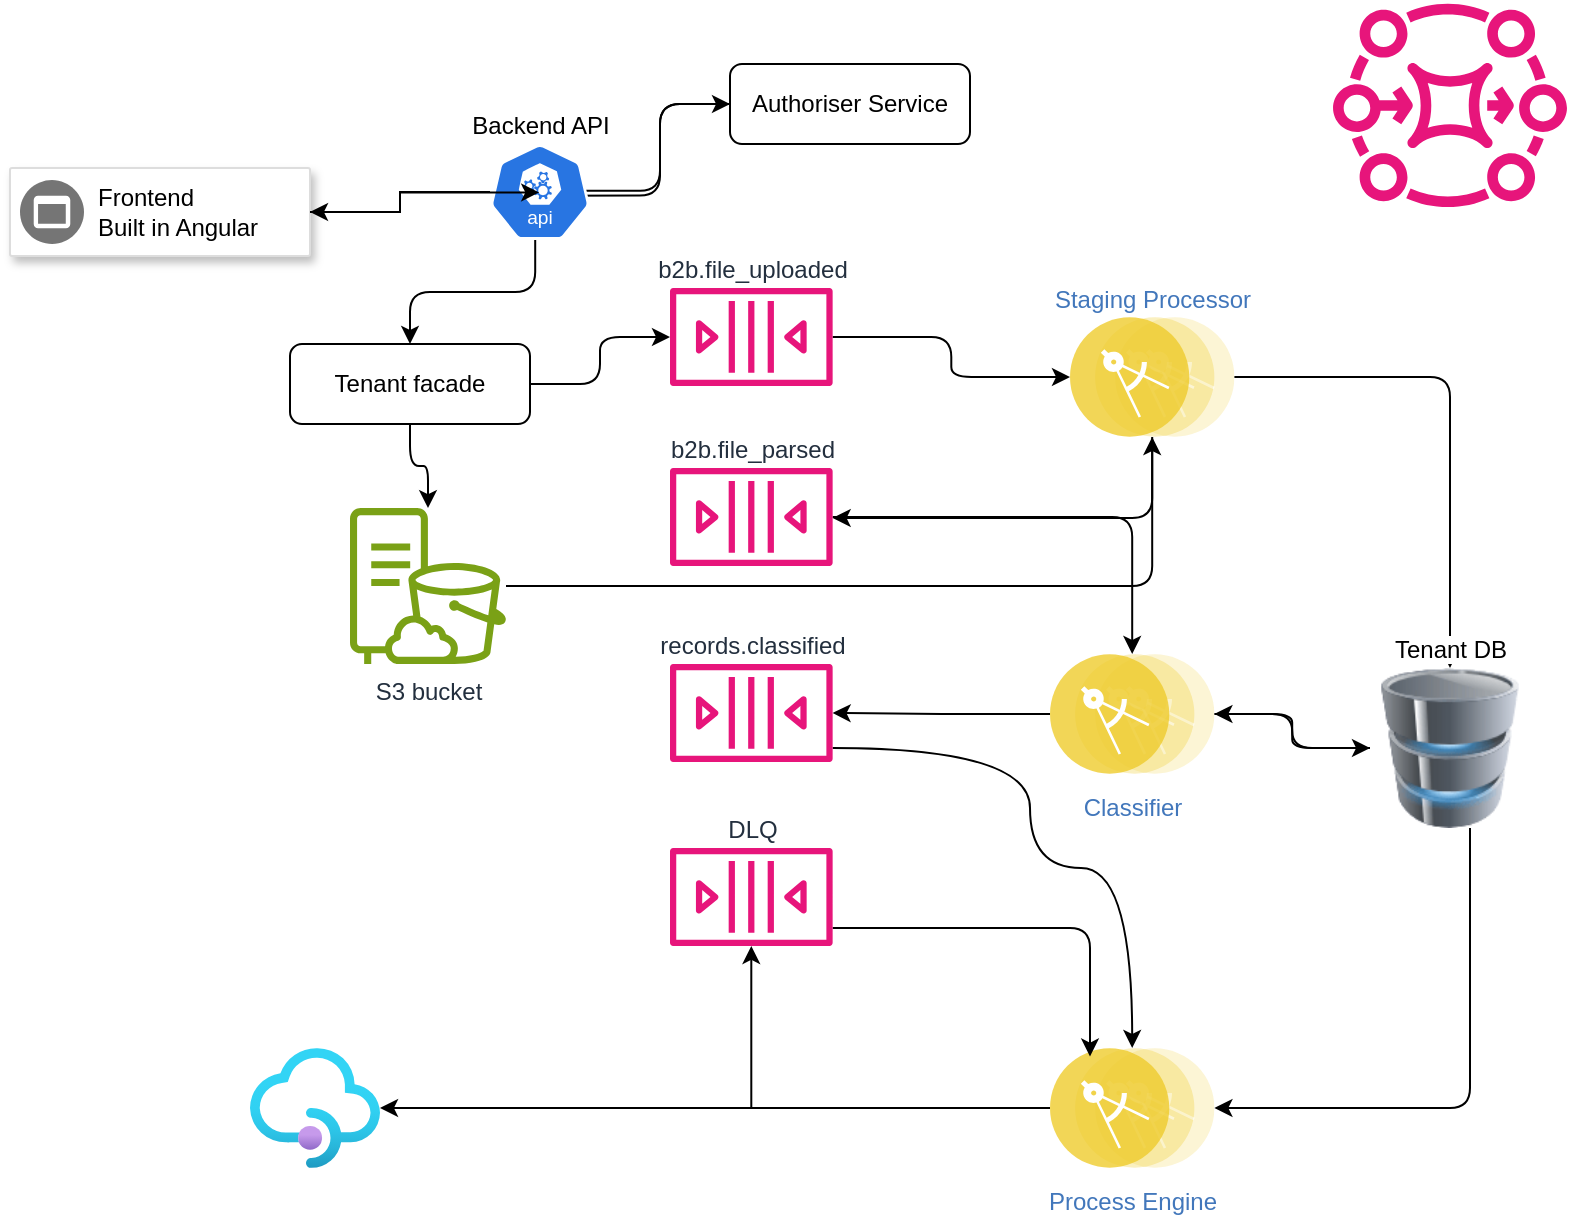 <mxfile version="27.0.9">
  <diagram name="Page-1" id="7ZYeMvZQ7rXrE72ciIOz">
    <mxGraphModel dx="1042" dy="563" grid="1" gridSize="10" guides="1" tooltips="1" connect="1" arrows="1" fold="1" page="1" pageScale="1" pageWidth="850" pageHeight="1100" math="0" shadow="0">
      <root>
        <mxCell id="0" />
        <mxCell id="1" parent="0" />
        <mxCell id="BXHCQ-Q0p_H47LMqQ2NH-1" value="" style="strokeColor=#dddddd;shadow=1;strokeWidth=1;rounded=1;absoluteArcSize=1;arcSize=2;" vertex="1" parent="1">
          <mxGeometry x="40" y="110" width="150" height="44" as="geometry" />
        </mxCell>
        <mxCell id="BXHCQ-Q0p_H47LMqQ2NH-2" value="Frontend&lt;br&gt;Built in Angular" style="sketch=0;dashed=0;connectable=0;html=1;fillColor=#757575;strokeColor=none;shape=mxgraph.gcp2.frontend_platform_services;part=1;labelPosition=right;verticalLabelPosition=middle;align=left;verticalAlign=middle;spacingLeft=5;fontSize=12;" vertex="1" parent="BXHCQ-Q0p_H47LMqQ2NH-1">
          <mxGeometry y="0.5" width="32" height="32" relative="1" as="geometry">
            <mxPoint x="5" y="-16" as="offset" />
          </mxGeometry>
        </mxCell>
        <mxCell id="BXHCQ-Q0p_H47LMqQ2NH-7" style="edgeStyle=orthogonalEdgeStyle;rounded=1;orthogonalLoop=1;jettySize=auto;html=1;curved=0;exitX=0.628;exitY=0.538;exitDx=0;exitDy=0;exitPerimeter=0;" edge="1" parent="1" source="BXHCQ-Q0p_H47LMqQ2NH-34" target="BXHCQ-Q0p_H47LMqQ2NH-6">
          <mxGeometry relative="1" as="geometry">
            <mxPoint x="328" y="132" as="sourcePoint" />
          </mxGeometry>
        </mxCell>
        <mxCell id="BXHCQ-Q0p_H47LMqQ2NH-10" style="edgeStyle=orthogonalEdgeStyle;rounded=1;orthogonalLoop=1;jettySize=auto;html=1;curved=0;" edge="1" parent="1" source="BXHCQ-Q0p_H47LMqQ2NH-20" target="BXHCQ-Q0p_H47LMqQ2NH-9">
          <mxGeometry relative="1" as="geometry">
            <mxPoint x="220" y="200" as="sourcePoint" />
          </mxGeometry>
        </mxCell>
        <mxCell id="BXHCQ-Q0p_H47LMqQ2NH-13" style="edgeStyle=orthogonalEdgeStyle;rounded=1;orthogonalLoop=1;jettySize=auto;html=1;curved=0;" edge="1" parent="1" source="BXHCQ-Q0p_H47LMqQ2NH-20" target="BXHCQ-Q0p_H47LMqQ2NH-12">
          <mxGeometry relative="1" as="geometry" />
        </mxCell>
        <mxCell id="BXHCQ-Q0p_H47LMqQ2NH-21" style="edgeStyle=orthogonalEdgeStyle;rounded=1;orthogonalLoop=1;jettySize=auto;html=1;curved=0;exitX=0.452;exitY=0.487;exitDx=0;exitDy=0;exitPerimeter=0;" edge="1" parent="1" source="BXHCQ-Q0p_H47LMqQ2NH-34" target="BXHCQ-Q0p_H47LMqQ2NH-20">
          <mxGeometry relative="1" as="geometry">
            <mxPoint x="294" y="166" as="sourcePoint" />
          </mxGeometry>
        </mxCell>
        <mxCell id="BXHCQ-Q0p_H47LMqQ2NH-8" style="edgeStyle=orthogonalEdgeStyle;rounded=1;orthogonalLoop=1;jettySize=auto;html=1;curved=0;entryX=0.532;entryY=0.487;entryDx=0;entryDy=0;entryPerimeter=0;" edge="1" parent="1" source="BXHCQ-Q0p_H47LMqQ2NH-6" target="BXHCQ-Q0p_H47LMqQ2NH-34">
          <mxGeometry relative="1" as="geometry">
            <mxPoint x="328" y="132" as="targetPoint" />
          </mxGeometry>
        </mxCell>
        <mxCell id="BXHCQ-Q0p_H47LMqQ2NH-6" value="Authoriser Service" style="rounded=1;whiteSpace=wrap;html=1;" vertex="1" parent="1">
          <mxGeometry x="400" y="58" width="120" height="40" as="geometry" />
        </mxCell>
        <mxCell id="BXHCQ-Q0p_H47LMqQ2NH-16" style="edgeStyle=orthogonalEdgeStyle;rounded=1;orthogonalLoop=1;jettySize=auto;html=1;curved=0;" edge="1" parent="1" source="BXHCQ-Q0p_H47LMqQ2NH-9" target="BXHCQ-Q0p_H47LMqQ2NH-14">
          <mxGeometry relative="1" as="geometry" />
        </mxCell>
        <mxCell id="BXHCQ-Q0p_H47LMqQ2NH-9" value="S3 bucket" style="sketch=0;outlineConnect=0;fontColor=#232F3E;gradientColor=none;fillColor=#7AA116;strokeColor=none;dashed=0;verticalLabelPosition=bottom;verticalAlign=top;align=center;html=1;fontSize=12;fontStyle=0;aspect=fixed;pointerEvents=1;shape=mxgraph.aws4.s3_on_outposts;" vertex="1" parent="1">
          <mxGeometry x="210" y="280" width="78" height="78" as="geometry" />
        </mxCell>
        <mxCell id="BXHCQ-Q0p_H47LMqQ2NH-11" value="" style="sketch=0;outlineConnect=0;fontColor=#232F3E;gradientColor=none;fillColor=#E7157B;strokeColor=none;dashed=0;verticalLabelPosition=bottom;verticalAlign=top;align=center;html=1;fontSize=12;fontStyle=0;aspect=fixed;pointerEvents=1;shape=mxgraph.aws4.mq_broker;" vertex="1" parent="1">
          <mxGeometry x="701.52" y="26.27" width="116.96" height="103.46" as="geometry" />
        </mxCell>
        <mxCell id="BXHCQ-Q0p_H47LMqQ2NH-25" style="edgeStyle=orthogonalEdgeStyle;rounded=1;orthogonalLoop=1;jettySize=auto;html=1;curved=0;" edge="1" parent="1" source="BXHCQ-Q0p_H47LMqQ2NH-12" target="BXHCQ-Q0p_H47LMqQ2NH-14">
          <mxGeometry relative="1" as="geometry" />
        </mxCell>
        <mxCell id="BXHCQ-Q0p_H47LMqQ2NH-12" value="b2b.file_uploaded" style="sketch=0;outlineConnect=0;fontColor=#232F3E;gradientColor=none;fillColor=#E7157B;strokeColor=none;dashed=0;verticalLabelPosition=top;verticalAlign=bottom;align=center;html=1;fontSize=12;fontStyle=0;aspect=fixed;pointerEvents=1;shape=mxgraph.aws4.queue;labelPosition=center;" vertex="1" parent="1">
          <mxGeometry x="370" y="170" width="81.32" height="49" as="geometry" />
        </mxCell>
        <mxCell id="BXHCQ-Q0p_H47LMqQ2NH-19" style="edgeStyle=orthogonalEdgeStyle;rounded=1;orthogonalLoop=1;jettySize=auto;html=1;curved=0;" edge="1" parent="1" source="BXHCQ-Q0p_H47LMqQ2NH-14" target="BXHCQ-Q0p_H47LMqQ2NH-18">
          <mxGeometry relative="1" as="geometry" />
        </mxCell>
        <mxCell id="BXHCQ-Q0p_H47LMqQ2NH-26" style="edgeStyle=orthogonalEdgeStyle;rounded=1;orthogonalLoop=1;jettySize=auto;html=1;curved=0;" edge="1" parent="1" source="BXHCQ-Q0p_H47LMqQ2NH-14" target="BXHCQ-Q0p_H47LMqQ2NH-24">
          <mxGeometry relative="1" as="geometry">
            <Array as="points">
              <mxPoint x="611" y="285" />
            </Array>
          </mxGeometry>
        </mxCell>
        <mxCell id="BXHCQ-Q0p_H47LMqQ2NH-14" value="Staging Processor" style="image;aspect=fixed;perimeter=ellipsePerimeter;html=1;align=center;shadow=0;dashed=0;fontColor=#4277BB;labelBackgroundColor=default;fontSize=12;spacingTop=3;image=img/lib/ibm/applications/microservice.svg;labelPosition=center;verticalLabelPosition=top;verticalAlign=bottom;" vertex="1" parent="1">
          <mxGeometry x="570" y="184.5" width="82.2" height="60" as="geometry" />
        </mxCell>
        <mxCell id="BXHCQ-Q0p_H47LMqQ2NH-22" style="edgeStyle=orthogonalEdgeStyle;rounded=1;orthogonalLoop=1;jettySize=auto;html=1;curved=0;" edge="1" parent="1" source="BXHCQ-Q0p_H47LMqQ2NH-17" target="BXHCQ-Q0p_H47LMqQ2NH-18">
          <mxGeometry relative="1" as="geometry" />
        </mxCell>
        <mxCell id="BXHCQ-Q0p_H47LMqQ2NH-29" style="edgeStyle=orthogonalEdgeStyle;rounded=0;orthogonalLoop=1;jettySize=auto;html=1;" edge="1" parent="1" source="BXHCQ-Q0p_H47LMqQ2NH-17" target="BXHCQ-Q0p_H47LMqQ2NH-28">
          <mxGeometry relative="1" as="geometry" />
        </mxCell>
        <mxCell id="BXHCQ-Q0p_H47LMqQ2NH-17" value="Classifier" style="image;aspect=fixed;perimeter=ellipsePerimeter;html=1;align=center;shadow=0;dashed=0;fontColor=#4277BB;labelBackgroundColor=default;fontSize=12;spacingTop=3;image=img/lib/ibm/applications/microservice.svg;" vertex="1" parent="1">
          <mxGeometry x="560" y="353" width="82.2" height="60" as="geometry" />
        </mxCell>
        <mxCell id="BXHCQ-Q0p_H47LMqQ2NH-23" style="edgeStyle=orthogonalEdgeStyle;rounded=1;orthogonalLoop=1;jettySize=auto;html=1;curved=0;" edge="1" parent="1" source="BXHCQ-Q0p_H47LMqQ2NH-18" target="BXHCQ-Q0p_H47LMqQ2NH-17">
          <mxGeometry relative="1" as="geometry" />
        </mxCell>
        <mxCell id="BXHCQ-Q0p_H47LMqQ2NH-18" value="Tenant DB" style="image;html=1;image=img/lib/clip_art/computers/Database_128x128.png;labelPosition=center;verticalLabelPosition=top;align=center;verticalAlign=bottom;" vertex="1" parent="1">
          <mxGeometry x="720" y="360" width="80" height="80" as="geometry" />
        </mxCell>
        <mxCell id="BXHCQ-Q0p_H47LMqQ2NH-20" value="Tenant facade" style="rounded=1;whiteSpace=wrap;html=1;" vertex="1" parent="1">
          <mxGeometry x="180" y="198" width="120" height="40" as="geometry" />
        </mxCell>
        <mxCell id="BXHCQ-Q0p_H47LMqQ2NH-27" style="edgeStyle=orthogonalEdgeStyle;rounded=1;orthogonalLoop=1;jettySize=auto;html=1;curved=0;" edge="1" parent="1" source="BXHCQ-Q0p_H47LMqQ2NH-24" target="BXHCQ-Q0p_H47LMqQ2NH-17">
          <mxGeometry relative="1" as="geometry" />
        </mxCell>
        <mxCell id="BXHCQ-Q0p_H47LMqQ2NH-24" value="b2b.file_parsed" style="sketch=0;outlineConnect=0;fontColor=#232F3E;gradientColor=none;fillColor=#E7157B;strokeColor=none;dashed=0;verticalLabelPosition=top;verticalAlign=bottom;align=center;html=1;fontSize=12;fontStyle=0;aspect=fixed;pointerEvents=1;shape=mxgraph.aws4.queue;labelPosition=center;" vertex="1" parent="1">
          <mxGeometry x="370" y="260" width="81.32" height="49" as="geometry" />
        </mxCell>
        <mxCell id="BXHCQ-Q0p_H47LMqQ2NH-31" style="edgeStyle=orthogonalEdgeStyle;rounded=0;orthogonalLoop=1;jettySize=auto;html=1;curved=1;" edge="1" parent="1" source="BXHCQ-Q0p_H47LMqQ2NH-28" target="BXHCQ-Q0p_H47LMqQ2NH-30">
          <mxGeometry relative="1" as="geometry">
            <mxPoint x="250.22" y="499" as="sourcePoint" />
            <mxPoint x="400.0" y="666.5" as="targetPoint" />
            <Array as="points">
              <mxPoint x="550" y="400" />
              <mxPoint x="550" y="460" />
              <mxPoint x="601" y="460" />
            </Array>
          </mxGeometry>
        </mxCell>
        <mxCell id="BXHCQ-Q0p_H47LMqQ2NH-28" value="records.classified" style="sketch=0;outlineConnect=0;fontColor=#232F3E;gradientColor=none;fillColor=#E7157B;strokeColor=none;dashed=0;verticalLabelPosition=top;verticalAlign=bottom;align=center;html=1;fontSize=12;fontStyle=0;aspect=fixed;pointerEvents=1;shape=mxgraph.aws4.queue;labelPosition=center;" vertex="1" parent="1">
          <mxGeometry x="370" y="358" width="81.32" height="49" as="geometry" />
        </mxCell>
        <mxCell id="BXHCQ-Q0p_H47LMqQ2NH-39" style="edgeStyle=orthogonalEdgeStyle;rounded=0;orthogonalLoop=1;jettySize=auto;html=1;" edge="1" parent="1" source="BXHCQ-Q0p_H47LMqQ2NH-30" target="BXHCQ-Q0p_H47LMqQ2NH-33">
          <mxGeometry relative="1" as="geometry" />
        </mxCell>
        <mxCell id="BXHCQ-Q0p_H47LMqQ2NH-40" style="edgeStyle=orthogonalEdgeStyle;rounded=0;orthogonalLoop=1;jettySize=auto;html=1;" edge="1" parent="1" source="BXHCQ-Q0p_H47LMqQ2NH-30" target="BXHCQ-Q0p_H47LMqQ2NH-35">
          <mxGeometry relative="1" as="geometry" />
        </mxCell>
        <mxCell id="BXHCQ-Q0p_H47LMqQ2NH-30" value="Process Engine" style="image;aspect=fixed;perimeter=ellipsePerimeter;html=1;align=center;shadow=0;dashed=0;fontColor=#4277BB;labelBackgroundColor=default;fontSize=12;spacingTop=3;image=img/lib/ibm/applications/microservice.svg;" vertex="1" parent="1">
          <mxGeometry x="560" y="550" width="82.2" height="60" as="geometry" />
        </mxCell>
        <mxCell id="BXHCQ-Q0p_H47LMqQ2NH-32" style="edgeStyle=orthogonalEdgeStyle;rounded=1;orthogonalLoop=1;jettySize=auto;html=1;curved=0;" edge="1" parent="1" source="BXHCQ-Q0p_H47LMqQ2NH-18" target="BXHCQ-Q0p_H47LMqQ2NH-30">
          <mxGeometry relative="1" as="geometry">
            <Array as="points">
              <mxPoint x="770" y="580" />
            </Array>
          </mxGeometry>
        </mxCell>
        <mxCell id="BXHCQ-Q0p_H47LMqQ2NH-38" style="edgeStyle=orthogonalEdgeStyle;rounded=1;orthogonalLoop=1;jettySize=auto;html=1;curved=0;" edge="1" parent="1" source="BXHCQ-Q0p_H47LMqQ2NH-33" target="BXHCQ-Q0p_H47LMqQ2NH-30">
          <mxGeometry relative="1" as="geometry">
            <Array as="points">
              <mxPoint x="580" y="490" />
            </Array>
          </mxGeometry>
        </mxCell>
        <mxCell id="BXHCQ-Q0p_H47LMqQ2NH-33" value="DLQ" style="sketch=0;outlineConnect=0;fontColor=#232F3E;gradientColor=none;fillColor=#E7157B;strokeColor=none;dashed=0;verticalLabelPosition=top;verticalAlign=bottom;align=center;html=1;fontSize=12;fontStyle=0;aspect=fixed;pointerEvents=1;shape=mxgraph.aws4.queue;labelPosition=center;" vertex="1" parent="1">
          <mxGeometry x="370" y="450" width="81.32" height="49" as="geometry" />
        </mxCell>
        <mxCell id="BXHCQ-Q0p_H47LMqQ2NH-37" style="edgeStyle=orthogonalEdgeStyle;rounded=0;orthogonalLoop=1;jettySize=auto;html=1;" edge="1" parent="1" source="BXHCQ-Q0p_H47LMqQ2NH-34" target="BXHCQ-Q0p_H47LMqQ2NH-1">
          <mxGeometry relative="1" as="geometry" />
        </mxCell>
        <mxCell id="BXHCQ-Q0p_H47LMqQ2NH-34" value="Backend API" style="aspect=fixed;sketch=0;html=1;dashed=0;whitespace=wrap;verticalLabelPosition=top;verticalAlign=bottom;fillColor=#2875E2;strokeColor=#ffffff;points=[[0.005,0.63,0],[0.1,0.2,0],[0.9,0.2,0],[0.5,0,0],[0.995,0.63,0],[0.72,0.99,0],[0.5,1,0],[0.28,0.99,0]];shape=mxgraph.kubernetes.icon2;kubernetesLabel=1;prIcon=api;labelPosition=center;align=center;" vertex="1" parent="1">
          <mxGeometry x="280" y="98" width="50" height="48" as="geometry" />
        </mxCell>
        <mxCell id="BXHCQ-Q0p_H47LMqQ2NH-35" value="" style="image;aspect=fixed;html=1;points=[];align=center;fontSize=12;image=img/lib/azure2/app_services/API_Management_Services.svg;" vertex="1" parent="1">
          <mxGeometry x="160" y="550" width="65" height="60" as="geometry" />
        </mxCell>
        <mxCell id="BXHCQ-Q0p_H47LMqQ2NH-36" style="edgeStyle=orthogonalEdgeStyle;rounded=0;orthogonalLoop=1;jettySize=auto;html=1;entryX=0.492;entryY=0.504;entryDx=0;entryDy=0;entryPerimeter=0;" edge="1" parent="1" source="BXHCQ-Q0p_H47LMqQ2NH-1" target="BXHCQ-Q0p_H47LMqQ2NH-34">
          <mxGeometry relative="1" as="geometry">
            <mxPoint x="260" y="123" as="targetPoint" />
          </mxGeometry>
        </mxCell>
      </root>
    </mxGraphModel>
  </diagram>
</mxfile>
